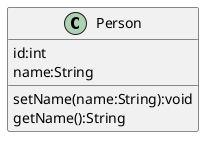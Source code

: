 @startuml
class Person {
    id:int
    name:String
    setName(name:String):void
    getName():String
}
@enduml

@startuml
class IDCard
class Person
class PersonDao
class Department
class PersonServiceBean {
    personDao:PersonDao
    save(Person person):void
    getIDCard(Integer personid):IDCard
    modify():void
}

PersonServiceBean ..> IDCard
PersonServiceBean ..> Person
PersonServiceBean ..> PersonDao
PersonServiceBean ..> Department
@enduml

@startuml
class DaoSupport {
    save(Object entity):void
    delete(Object id):void
}
PersonServiceBean --|>DaoSupport
@enduml

@startuml
interface PersonService {
    delete(Integer id):void
}
class PersonServiceBean {
    delete(Integer id):void
}

PersonServiceBean ..|> PersonService
@enduml
